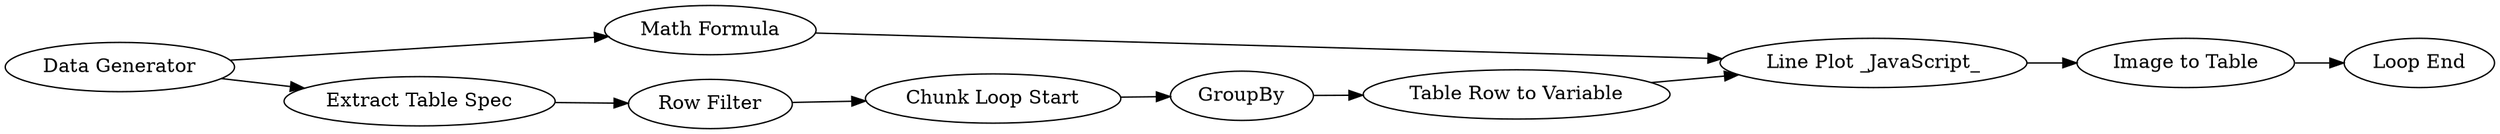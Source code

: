 digraph {
	"7075952462668912360_8" [label="Math Formula"]
	"7075952462668912360_1" [label="Data Generator"]
	"7075952462668912360_2" [label="Extract Table Spec"]
	"7075952462668912360_6" [label="Table Row to Variable"]
	"7075952462668912360_5" [label=GroupBy]
	"7075952462668912360_10" [label="Image to Table"]
	"7075952462668912360_9" [label="Loop End"]
	"7075952462668912360_4" [label="Chunk Loop Start"]
	"7075952462668912360_7" [label="Line Plot _JavaScript_"]
	"7075952462668912360_3" [label="Row Filter"]
	"7075952462668912360_3" -> "7075952462668912360_4"
	"7075952462668912360_8" -> "7075952462668912360_7"
	"7075952462668912360_1" -> "7075952462668912360_8"
	"7075952462668912360_1" -> "7075952462668912360_2"
	"7075952462668912360_4" -> "7075952462668912360_5"
	"7075952462668912360_10" -> "7075952462668912360_9"
	"7075952462668912360_2" -> "7075952462668912360_3"
	"7075952462668912360_7" -> "7075952462668912360_10"
	"7075952462668912360_6" -> "7075952462668912360_7"
	"7075952462668912360_5" -> "7075952462668912360_6"
	rankdir=LR
}
